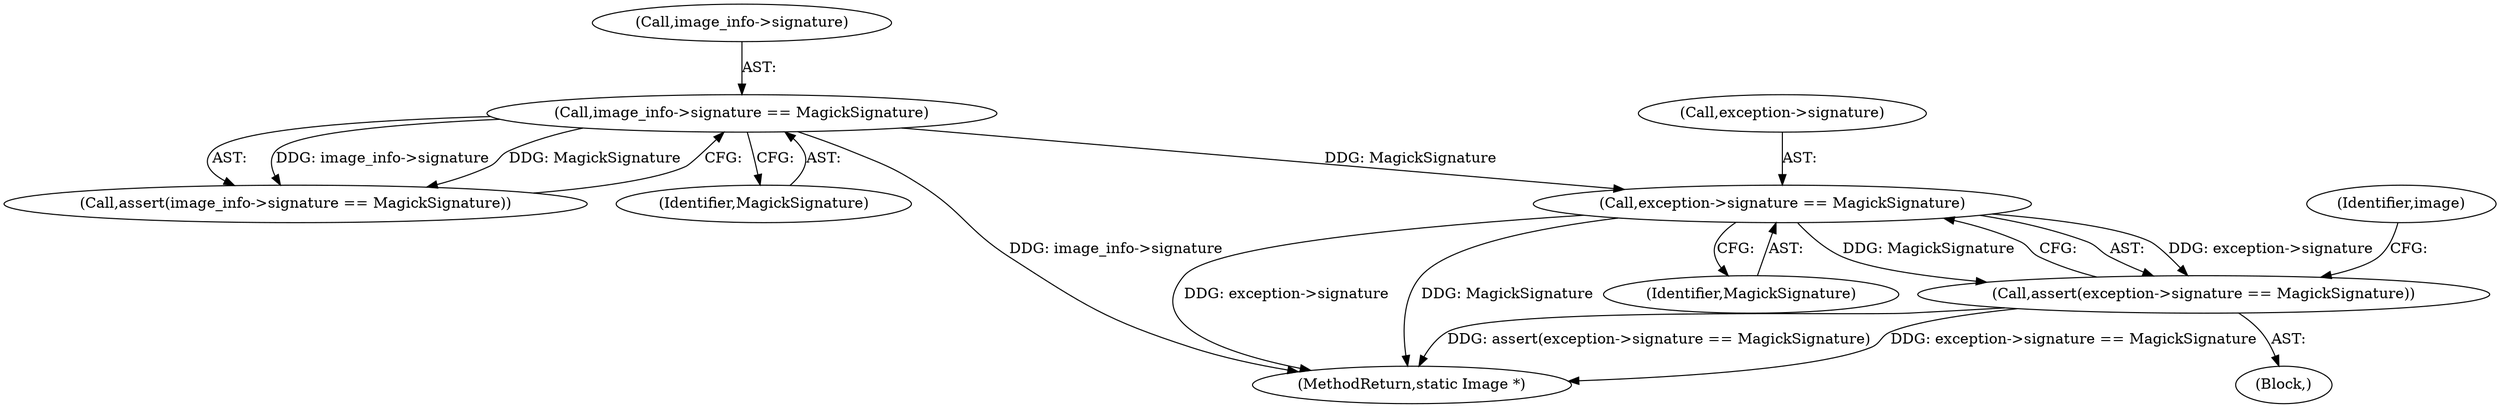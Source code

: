 digraph "0_ImageMagick_8c10b9247509c0484b55330458846115131ec2ae@pointer" {
"1000133" [label="(Call,exception->signature == MagickSignature)"];
"1000106" [label="(Call,image_info->signature == MagickSignature)"];
"1000132" [label="(Call,assert(exception->signature == MagickSignature))"];
"1000134" [label="(Call,exception->signature)"];
"1000105" [label="(Call,assert(image_info->signature == MagickSignature))"];
"1000133" [label="(Call,exception->signature == MagickSignature)"];
"1000110" [label="(Identifier,MagickSignature)"];
"1000107" [label="(Call,image_info->signature)"];
"1000519" [label="(MethodReturn,static Image *)"];
"1000103" [label="(Block,)"];
"1000139" [label="(Identifier,image)"];
"1000106" [label="(Call,image_info->signature == MagickSignature)"];
"1000137" [label="(Identifier,MagickSignature)"];
"1000132" [label="(Call,assert(exception->signature == MagickSignature))"];
"1000133" -> "1000132"  [label="AST: "];
"1000133" -> "1000137"  [label="CFG: "];
"1000134" -> "1000133"  [label="AST: "];
"1000137" -> "1000133"  [label="AST: "];
"1000132" -> "1000133"  [label="CFG: "];
"1000133" -> "1000519"  [label="DDG: exception->signature"];
"1000133" -> "1000519"  [label="DDG: MagickSignature"];
"1000133" -> "1000132"  [label="DDG: exception->signature"];
"1000133" -> "1000132"  [label="DDG: MagickSignature"];
"1000106" -> "1000133"  [label="DDG: MagickSignature"];
"1000106" -> "1000105"  [label="AST: "];
"1000106" -> "1000110"  [label="CFG: "];
"1000107" -> "1000106"  [label="AST: "];
"1000110" -> "1000106"  [label="AST: "];
"1000105" -> "1000106"  [label="CFG: "];
"1000106" -> "1000519"  [label="DDG: image_info->signature"];
"1000106" -> "1000105"  [label="DDG: image_info->signature"];
"1000106" -> "1000105"  [label="DDG: MagickSignature"];
"1000132" -> "1000103"  [label="AST: "];
"1000139" -> "1000132"  [label="CFG: "];
"1000132" -> "1000519"  [label="DDG: assert(exception->signature == MagickSignature)"];
"1000132" -> "1000519"  [label="DDG: exception->signature == MagickSignature"];
}

